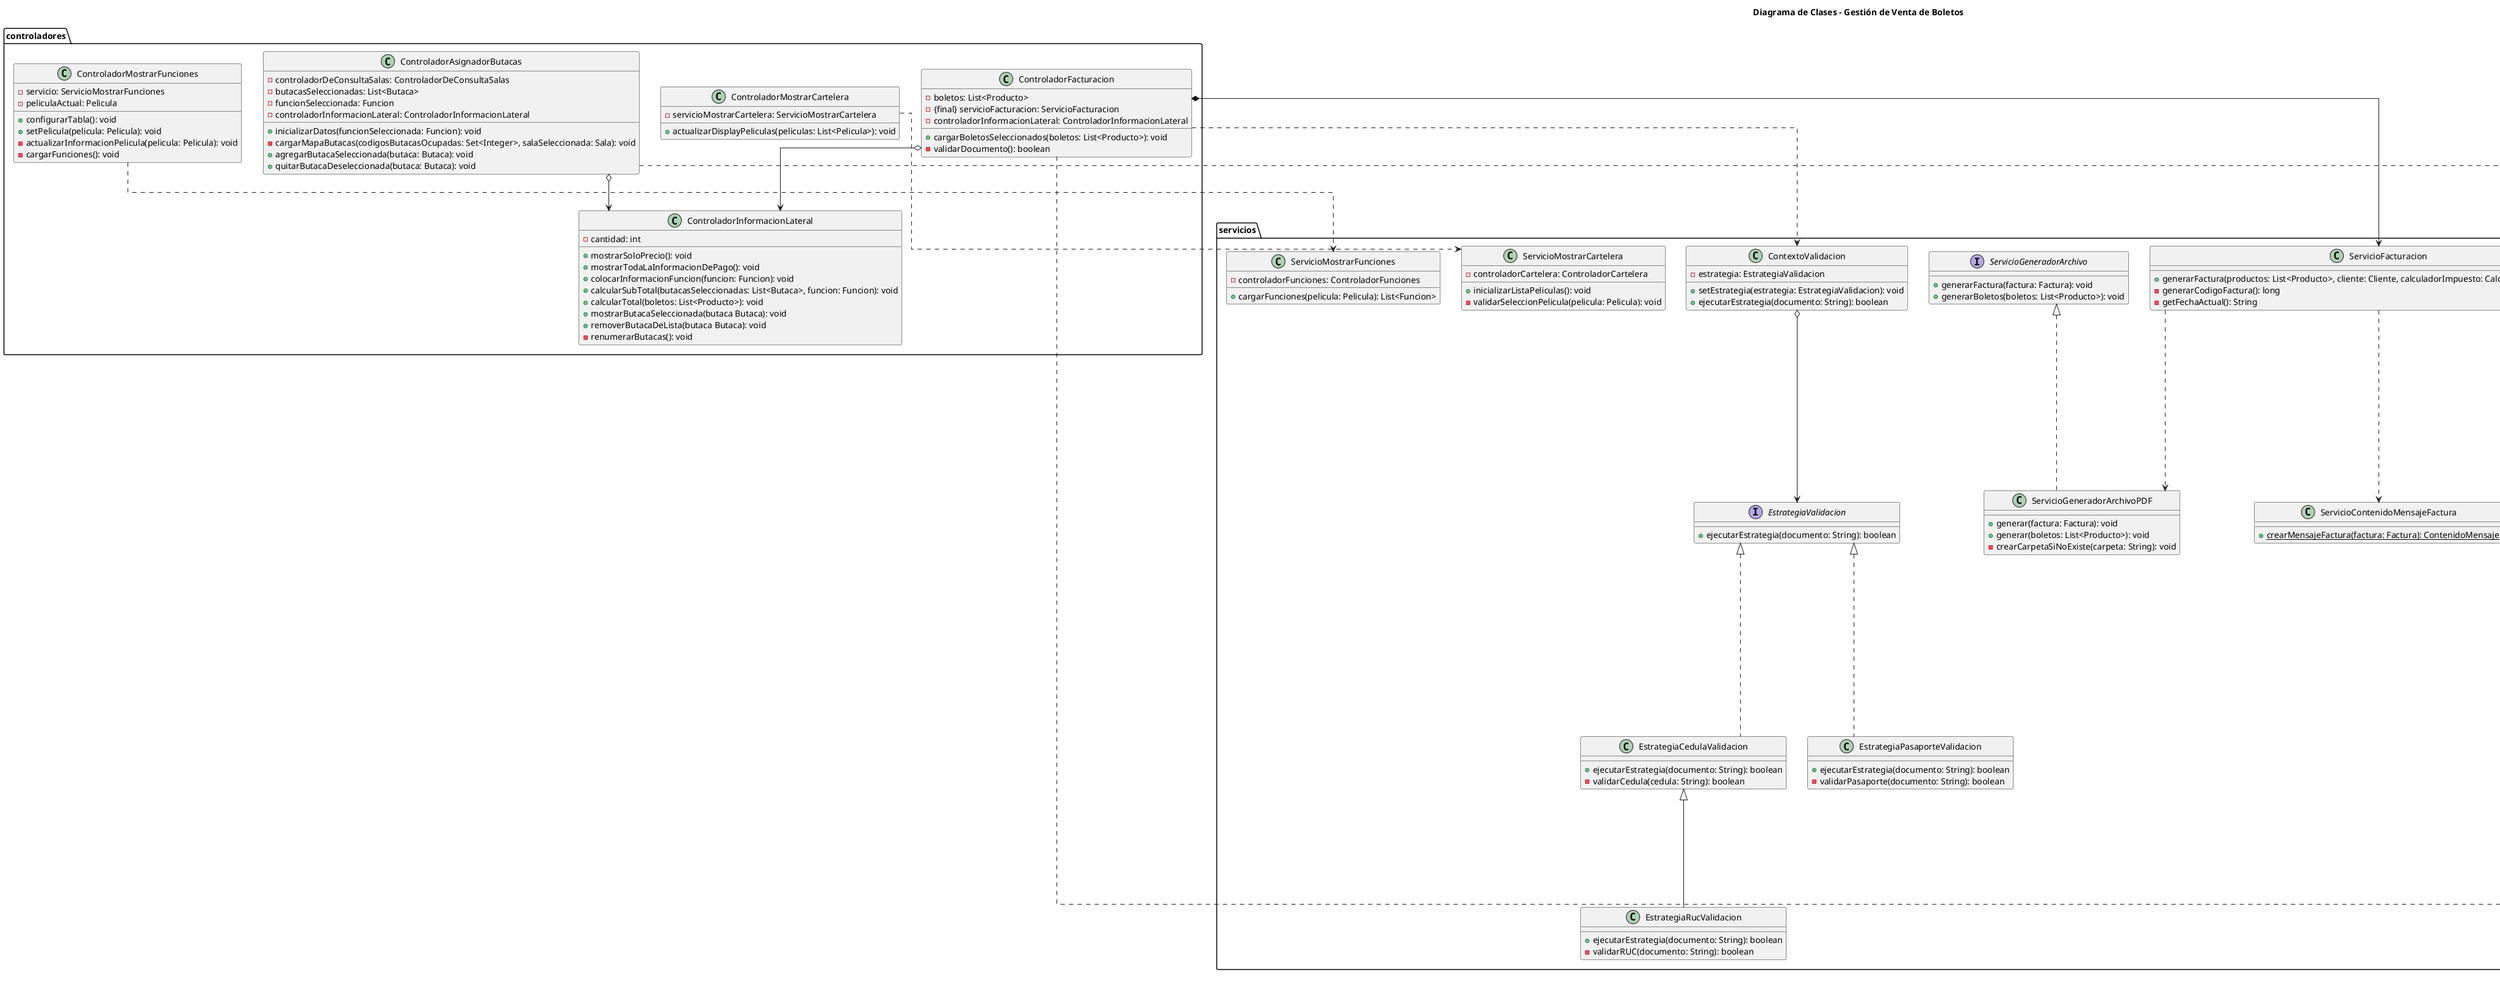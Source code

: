 @startuml
title Diagrama de Clases - Gestión de Venta de Boletos

skinparam linetype ortho

' ------------------ CONTROLADORES ------------------

package controladores {

    class ControladorAsignadorButacas {
        - controladorDeConsultaSalas: ControladorDeConsultaSalas
        - butacasSeleccionadas: List<Butaca>
        - funcionSeleccionada: Funcion
        - controladorInformacionLateral: ControladorInformacionLateral
        + inicializarDatos(funcionSeleccionada: Funcion): void
        - cargarMapaButacas(codigosButacasOcupadas: Set<Integer>, salaSeleccionada: Sala): void
        + agregarButacaSeleccionada(butaca: Butaca): void
        + quitarButacaDeseleccionada(butaca: Butaca): void
    }

    class ControladorFacturacion {
        - boletos: List<Producto>
        - {final} servicioFacturacion: ServicioFacturacion
        - controladorInformacionLateral: ControladorInformacionLateral
        + cargarBoletosSeleccionados(boletos: List<Producto>): void
        - validarDocumento(): boolean
    }

    class ControladorInformacionLateral {
        - cantidad: int
        + mostrarSoloPrecio(): void
        + mostrarTodaLaInformacionDePago(): void
        + colocarInformacionFuncion(funcion: Funcion): void
        + calcularSubTotal(butacasSeleccionadas: List<Butaca>, funcion: Funcion): void
        + calcularTotal(boletos: List<Producto>): void
        + mostrarButacaSeleccionada(butaca Butaca): void
        + removerButacaDeLista(butaca Butaca): void
        - renumerarButacas(): void
    }

    class ControladorMostrarCartelera {
        - servicioMostrarCartelera: ServicioMostrarCartelera
        + actualizarDisplayPeliculas(peliculas: List<Pelicula>): void
    }

    class ControladorMostrarFunciones {
        - servicio: ServicioMostrarFunciones
        - peliculaActual: Pelicula
        + configurarTabla(): void
        + setPelicula(pelicula: Pelicula): void
        - actualizarInformacionPelicula(pelicula: Pelicula): void
        - cargarFunciones(): void
        
    }
}

' ------------------ SERVICIOS ------------------
package servicios{

    class ServicioContenidoMensajeFactura {
        + {static}crearMensajeFactura(factura: Factura): ContenidoMensaje
    }

    class ServicioFacturacion {
        + generarFactura(productos: List<Producto>, cliente: Cliente, calculadorImpuesto: CalculadorImpuesto): Factura
        - generarCodigoFactura(): long
        - getFechaActual(): String
    }

    interface ServicioGeneradorArchivo {
        + generarFactura(factura: Factura): void
        + generarBoletos(boletos: List<Producto>): void
    }

    class ServicioGeneradorArchivoPDF implements ServicioGeneradorArchivo {
        + generar(factura: Factura): void
        + generar(boletos: List<Producto>): void
        - crearCarpetaSiNoExiste(carpeta: String): void

    }

    class ServicioGeneradorBoleto{
        + generarBoletos(funcion: Funcion, butacas: List<Butaca>): List<Boleto>
    }

    class ServicioMostrarCartelera {
        - controladorCartelera: ControladorCartelera
        + inicializarListaPeliculas(): void
        - validarSeleccionPelicula(pelicula: Pelicula): void
    }

    class ServicioMostrarFunciones {
        - controladorFunciones: ControladorFunciones
        + cargarFunciones(pelicula: Pelicula): List<Funcion>
    }

    class ContextoValidacion{
        - estrategia: EstrategiaValidacion
        + setEstrategia(estrategia: EstrategiaValidacion): void
        + ejecutarEstrategia(documento: String): boolean
    }

    class EstrategiaCedulaValidacion implements EstrategiaValidacion {
        + ejecutarEstrategia(documento: String): boolean
        - validarCedula(cedula: String): boolean

    }

    class EstrategiaPasaporteValidacion implements EstrategiaValidacion {
        + ejecutarEstrategia(documento: String): boolean
        - validarPasaporte(documento: String): boolean
    }

    class EstrategiaRucValidacion extends EstrategiaCedulaValidacion {
        + ejecutarEstrategia(documento: String): boolean
        - validarRUC(documento: String): boolean
    }

    interface EstrategiaValidacion {
        + ejecutarEstrategia(documento: String): boolean
    }
}

' ------------------ MODELOS ------------------
package modelos {

    package entidades{

        class Boleto {
            - funcion: Funcion
            - butaca: Butaca
            + setFuncion(funcion: Funcion): void
            + setButaca(butaca: Butaca): void
            + getFuncion(): Funcion
            + getButaca(): Butaca
            + calcularPrecio(): void
        }

        interface CalculadorImpuesto {
            + calcularImpuesto(subtotal: double): double
        }

        class CalculadorIVA {
            - {static} IVA_TASA: double
            + calcularImpuesto(subtotal: double): double
            + {static} getIVA_TASA(): double
        }

        class Cliente {
            - idCliente: String
            - tipoDocumento: String
            - nombre: String
            - apellido: String
            - correoElectronico: String
            + setIdCliente(idCliente: String): void
            + setTipoDocumento(tipoDocumento: String): void
            + setNombre(nombre: String): void
            + setApellido(apellido: String): void
            + setCorreoElectronico(correoElectronico: String): void
            + getIdCliente(): String
            + getTipoDocumento(): String
            + getNombre(): String
            + getApellido(): String
            + getCorreoElectronico(): String
        }

        class Factura {
            - codigoFactura: long
            - fecha: String
            - cliente: Cliente
            - productos: List<Producto>
            - subtotal: double
            - total: double
            + calcularSubTotal(): void
            + calcularTotal(calculadorImpuesto:CalculadorImpuesto): void
            + setProductos(productos: List<Producto>): void
            + getCodigoFactura(): long
            + getFecha(): String
            + getCliente(): Cliente
            + getTotal(): double
            + getSubTotal(): double
            + getProductos(): List<Producto>
        }

        abstract class Producto {
            - precio: double
            + {abstract} calcularPrecio(): void
            + setPrecio(precio: double): void
            + getPrecio(): double
        }

    }
}


' ------------------ RELACIONES ------------------

' Relaciones de composición y agregación (tienen instancias como atributos)
ControladorFacturacion *--> ServicioFacturacion
ControladorAsignadorButacas o--> ControladorInformacionLateral
ControladorFacturacion o--> ControladorInformacionLateral

' Relaciones de uso/dependencia (se crean o usan temporalmente)
ControladorAsignadorButacas ..> ServicioGeneradorBoleto
ControladorFacturacion ..> ContextoValidacion
ControladorFacturacion ..> CalculadorIVA
ControladorMostrarCartelera ..> ServicioMostrarCartelera
ControladorMostrarFunciones ..> ServicioMostrarFunciones

' Servicios que crean o usan entidades
ServicioGeneradorBoleto ..> Boleto
ServicioFacturacion ..> Factura
ServicioFacturacion ..> ServicioGeneradorArchivoPDF
ServicioFacturacion ..> ServicioContenidoMensajeFactura
ServicioFacturacion ..left> Cliente

' Relaciones de herencia e implementación
Boleto --|> Producto
CalculadorIVA ..up|> CalculadorImpuesto

' Asociaciones entre entidades
Factura "1" *-- "1..*" Producto
Factura "1" *-- "1" Cliente
Boleto "1" *-- "1" Funcion
Boleto "1" *-- "1" Butaca

' Patrón Strategy
ContextoValidacion o--> EstrategiaValidacion

' Uso de interfaces/clases abstractas
Factura ..> CalculadorImpuesto

@enduml

